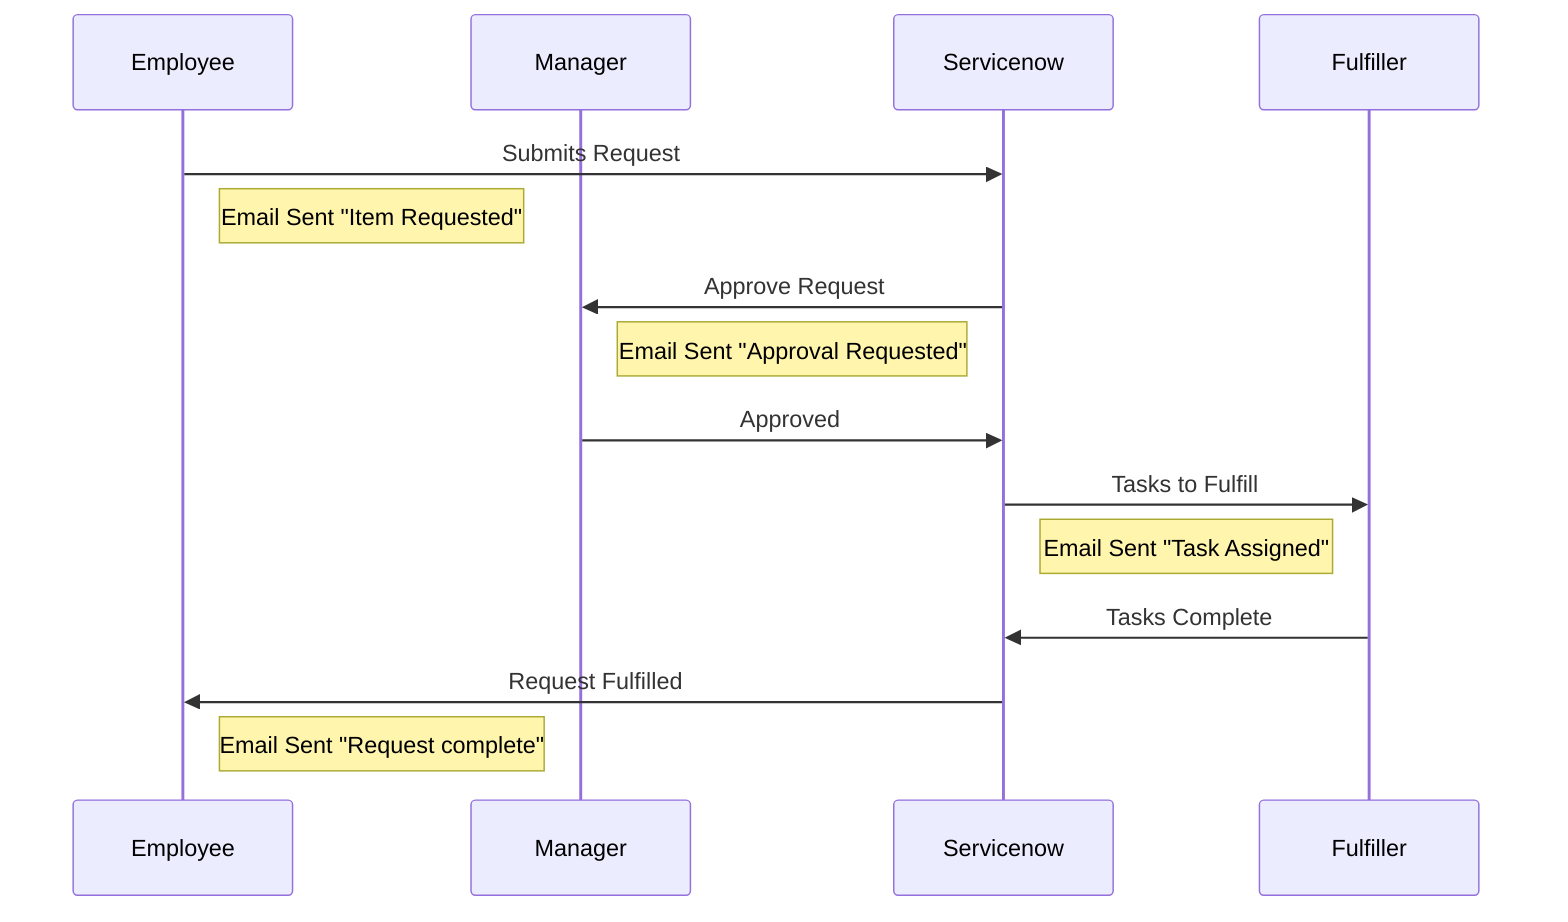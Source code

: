 sequenceDiagram
  participant Employee
  participant Manager
  participant Servicenow
  participant Fulfiller
  Employee->>Servicenow: Submits Request
  Note right of Employee: Email Sent "Item Requested"
  Servicenow->>Manager: Approve Request
  Note right of Manager: Email Sent "Approval Requested"
  Manager->>Servicenow: Approved
  Servicenow->>Fulfiller: Tasks to Fulfill
  Note right of Servicenow: Email Sent "Task Assigned"
  Fulfiller->>Servicenow: Tasks Complete
  Servicenow->>Employee: Request Fulfilled
  Note right of Employee: Email Sent "Request complete"